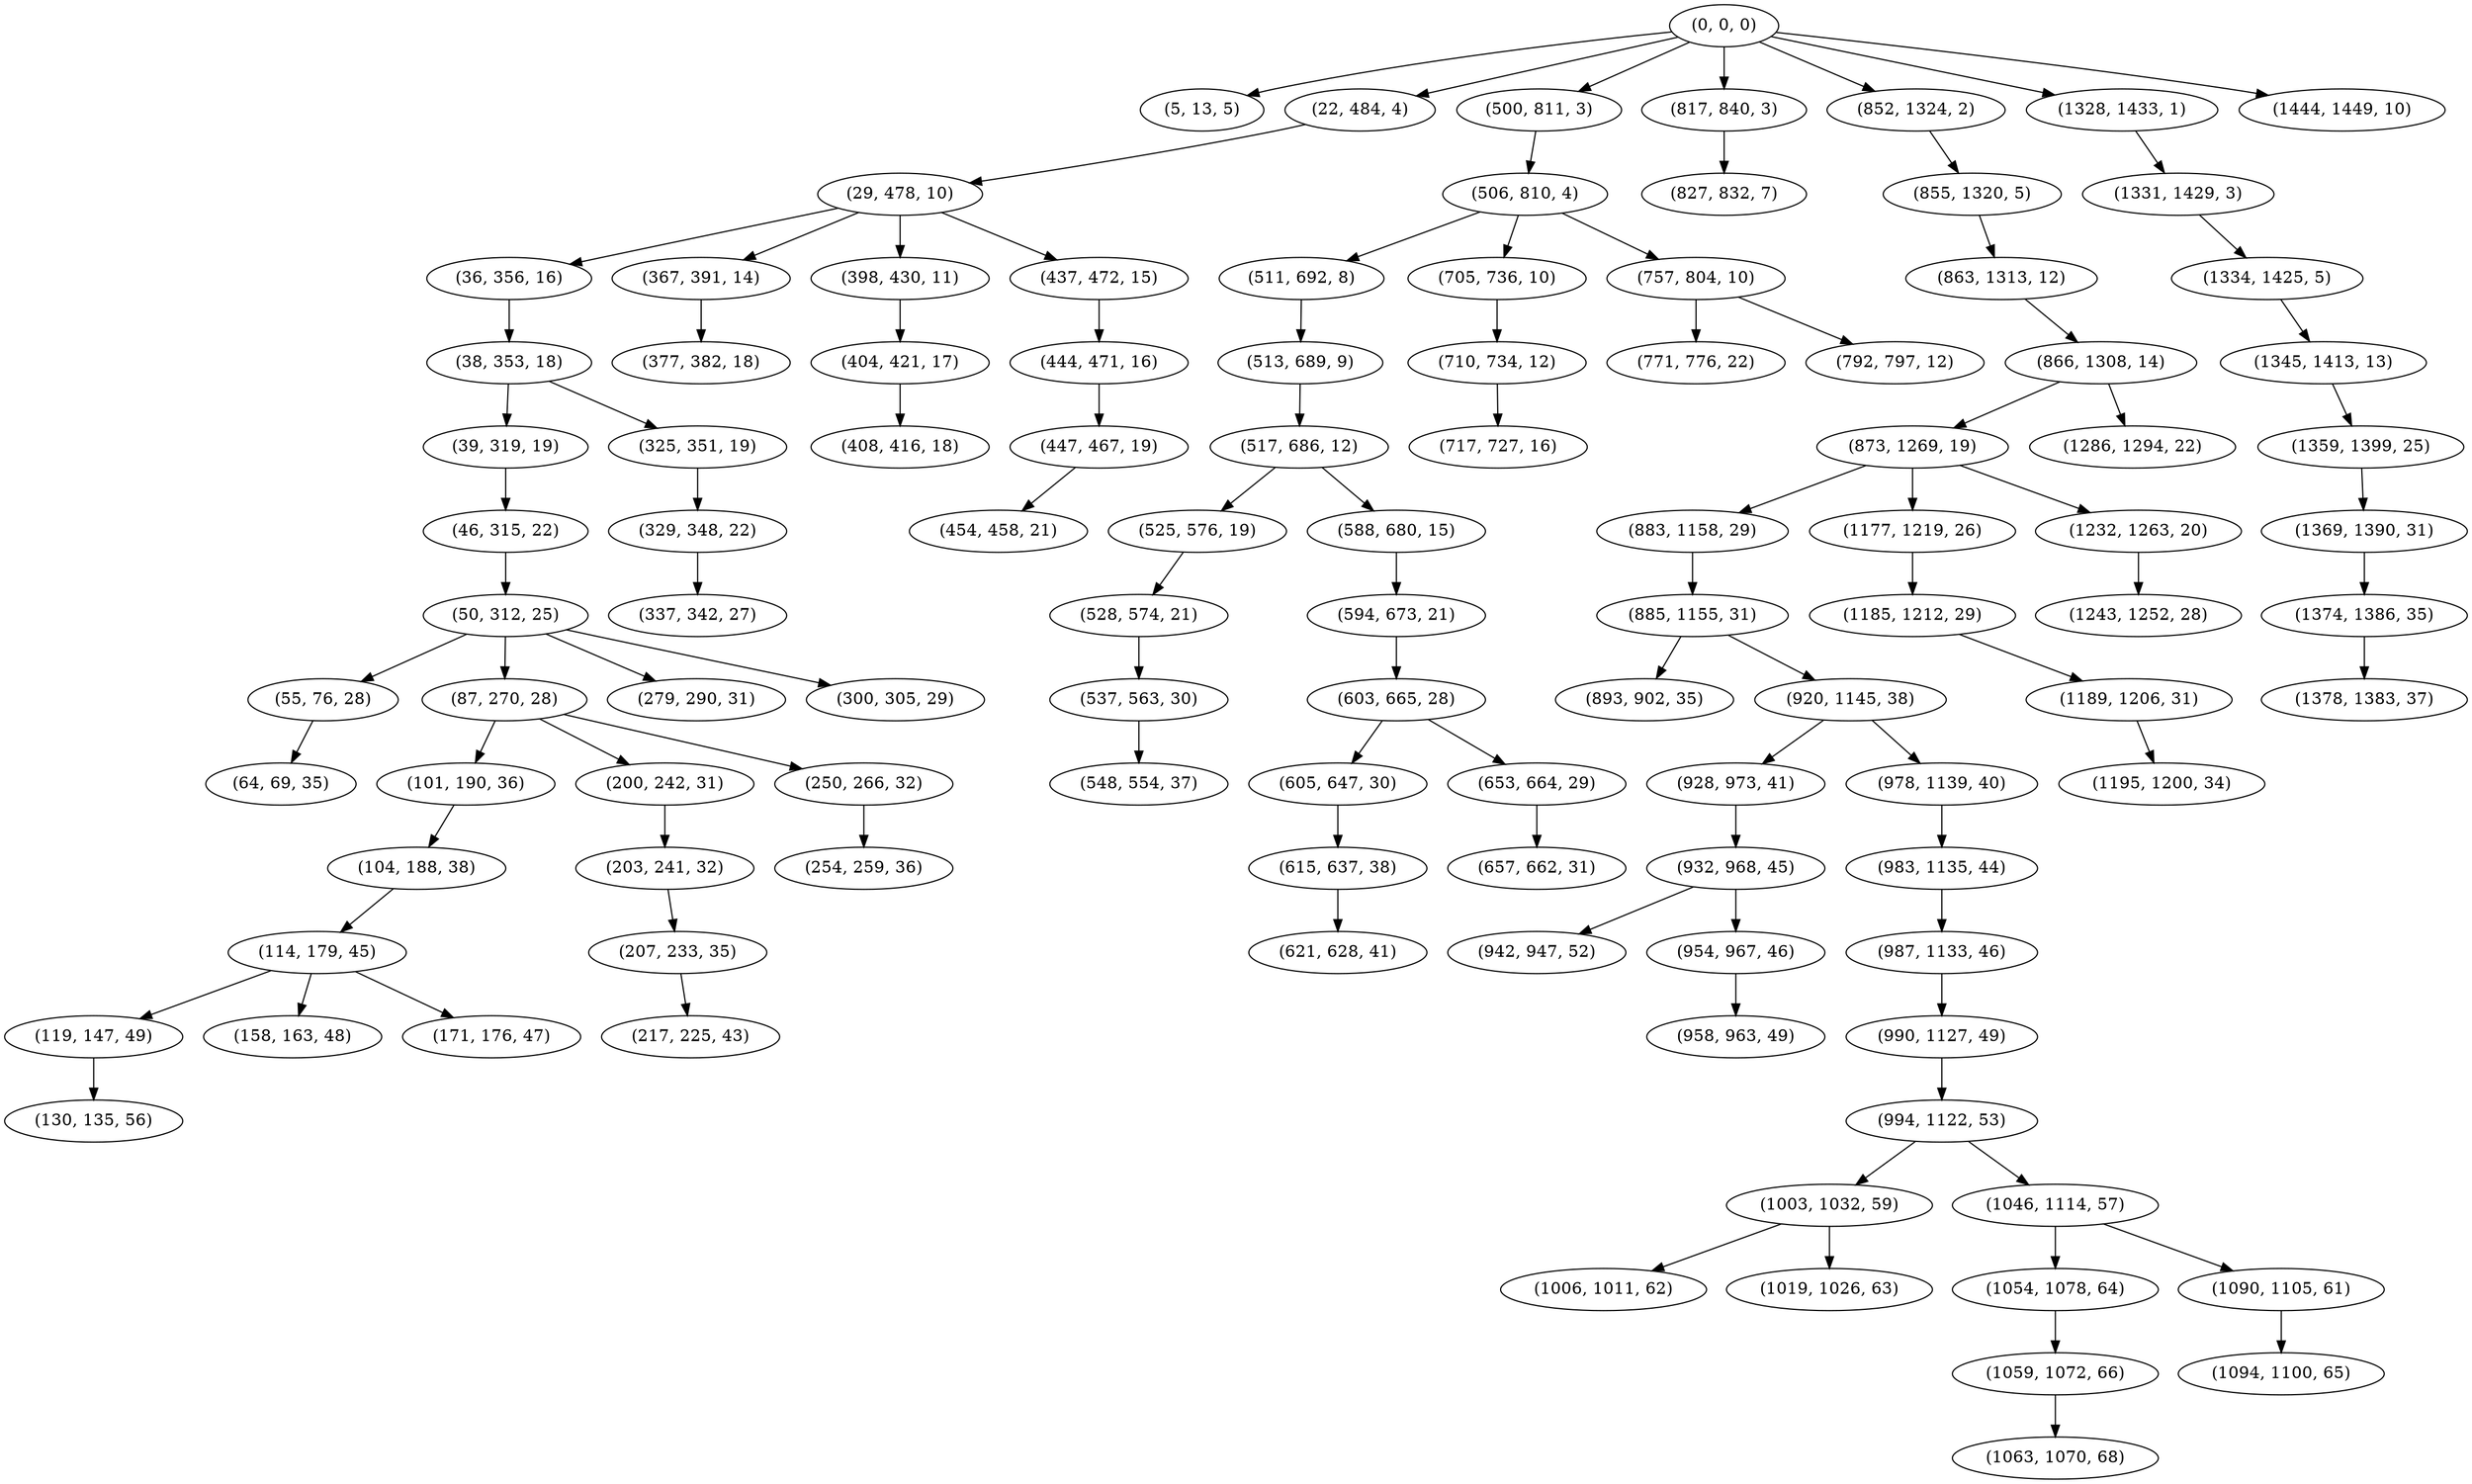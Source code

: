 digraph tree {
    "(0, 0, 0)";
    "(5, 13, 5)";
    "(22, 484, 4)";
    "(29, 478, 10)";
    "(36, 356, 16)";
    "(38, 353, 18)";
    "(39, 319, 19)";
    "(46, 315, 22)";
    "(50, 312, 25)";
    "(55, 76, 28)";
    "(64, 69, 35)";
    "(87, 270, 28)";
    "(101, 190, 36)";
    "(104, 188, 38)";
    "(114, 179, 45)";
    "(119, 147, 49)";
    "(130, 135, 56)";
    "(158, 163, 48)";
    "(171, 176, 47)";
    "(200, 242, 31)";
    "(203, 241, 32)";
    "(207, 233, 35)";
    "(217, 225, 43)";
    "(250, 266, 32)";
    "(254, 259, 36)";
    "(279, 290, 31)";
    "(300, 305, 29)";
    "(325, 351, 19)";
    "(329, 348, 22)";
    "(337, 342, 27)";
    "(367, 391, 14)";
    "(377, 382, 18)";
    "(398, 430, 11)";
    "(404, 421, 17)";
    "(408, 416, 18)";
    "(437, 472, 15)";
    "(444, 471, 16)";
    "(447, 467, 19)";
    "(454, 458, 21)";
    "(500, 811, 3)";
    "(506, 810, 4)";
    "(511, 692, 8)";
    "(513, 689, 9)";
    "(517, 686, 12)";
    "(525, 576, 19)";
    "(528, 574, 21)";
    "(537, 563, 30)";
    "(548, 554, 37)";
    "(588, 680, 15)";
    "(594, 673, 21)";
    "(603, 665, 28)";
    "(605, 647, 30)";
    "(615, 637, 38)";
    "(621, 628, 41)";
    "(653, 664, 29)";
    "(657, 662, 31)";
    "(705, 736, 10)";
    "(710, 734, 12)";
    "(717, 727, 16)";
    "(757, 804, 10)";
    "(771, 776, 22)";
    "(792, 797, 12)";
    "(817, 840, 3)";
    "(827, 832, 7)";
    "(852, 1324, 2)";
    "(855, 1320, 5)";
    "(863, 1313, 12)";
    "(866, 1308, 14)";
    "(873, 1269, 19)";
    "(883, 1158, 29)";
    "(885, 1155, 31)";
    "(893, 902, 35)";
    "(920, 1145, 38)";
    "(928, 973, 41)";
    "(932, 968, 45)";
    "(942, 947, 52)";
    "(954, 967, 46)";
    "(958, 963, 49)";
    "(978, 1139, 40)";
    "(983, 1135, 44)";
    "(987, 1133, 46)";
    "(990, 1127, 49)";
    "(994, 1122, 53)";
    "(1003, 1032, 59)";
    "(1006, 1011, 62)";
    "(1019, 1026, 63)";
    "(1046, 1114, 57)";
    "(1054, 1078, 64)";
    "(1059, 1072, 66)";
    "(1063, 1070, 68)";
    "(1090, 1105, 61)";
    "(1094, 1100, 65)";
    "(1177, 1219, 26)";
    "(1185, 1212, 29)";
    "(1189, 1206, 31)";
    "(1195, 1200, 34)";
    "(1232, 1263, 20)";
    "(1243, 1252, 28)";
    "(1286, 1294, 22)";
    "(1328, 1433, 1)";
    "(1331, 1429, 3)";
    "(1334, 1425, 5)";
    "(1345, 1413, 13)";
    "(1359, 1399, 25)";
    "(1369, 1390, 31)";
    "(1374, 1386, 35)";
    "(1378, 1383, 37)";
    "(1444, 1449, 10)";
    "(0, 0, 0)" -> "(5, 13, 5)";
    "(0, 0, 0)" -> "(22, 484, 4)";
    "(0, 0, 0)" -> "(500, 811, 3)";
    "(0, 0, 0)" -> "(817, 840, 3)";
    "(0, 0, 0)" -> "(852, 1324, 2)";
    "(0, 0, 0)" -> "(1328, 1433, 1)";
    "(0, 0, 0)" -> "(1444, 1449, 10)";
    "(22, 484, 4)" -> "(29, 478, 10)";
    "(29, 478, 10)" -> "(36, 356, 16)";
    "(29, 478, 10)" -> "(367, 391, 14)";
    "(29, 478, 10)" -> "(398, 430, 11)";
    "(29, 478, 10)" -> "(437, 472, 15)";
    "(36, 356, 16)" -> "(38, 353, 18)";
    "(38, 353, 18)" -> "(39, 319, 19)";
    "(38, 353, 18)" -> "(325, 351, 19)";
    "(39, 319, 19)" -> "(46, 315, 22)";
    "(46, 315, 22)" -> "(50, 312, 25)";
    "(50, 312, 25)" -> "(55, 76, 28)";
    "(50, 312, 25)" -> "(87, 270, 28)";
    "(50, 312, 25)" -> "(279, 290, 31)";
    "(50, 312, 25)" -> "(300, 305, 29)";
    "(55, 76, 28)" -> "(64, 69, 35)";
    "(87, 270, 28)" -> "(101, 190, 36)";
    "(87, 270, 28)" -> "(200, 242, 31)";
    "(87, 270, 28)" -> "(250, 266, 32)";
    "(101, 190, 36)" -> "(104, 188, 38)";
    "(104, 188, 38)" -> "(114, 179, 45)";
    "(114, 179, 45)" -> "(119, 147, 49)";
    "(114, 179, 45)" -> "(158, 163, 48)";
    "(114, 179, 45)" -> "(171, 176, 47)";
    "(119, 147, 49)" -> "(130, 135, 56)";
    "(200, 242, 31)" -> "(203, 241, 32)";
    "(203, 241, 32)" -> "(207, 233, 35)";
    "(207, 233, 35)" -> "(217, 225, 43)";
    "(250, 266, 32)" -> "(254, 259, 36)";
    "(325, 351, 19)" -> "(329, 348, 22)";
    "(329, 348, 22)" -> "(337, 342, 27)";
    "(367, 391, 14)" -> "(377, 382, 18)";
    "(398, 430, 11)" -> "(404, 421, 17)";
    "(404, 421, 17)" -> "(408, 416, 18)";
    "(437, 472, 15)" -> "(444, 471, 16)";
    "(444, 471, 16)" -> "(447, 467, 19)";
    "(447, 467, 19)" -> "(454, 458, 21)";
    "(500, 811, 3)" -> "(506, 810, 4)";
    "(506, 810, 4)" -> "(511, 692, 8)";
    "(506, 810, 4)" -> "(705, 736, 10)";
    "(506, 810, 4)" -> "(757, 804, 10)";
    "(511, 692, 8)" -> "(513, 689, 9)";
    "(513, 689, 9)" -> "(517, 686, 12)";
    "(517, 686, 12)" -> "(525, 576, 19)";
    "(517, 686, 12)" -> "(588, 680, 15)";
    "(525, 576, 19)" -> "(528, 574, 21)";
    "(528, 574, 21)" -> "(537, 563, 30)";
    "(537, 563, 30)" -> "(548, 554, 37)";
    "(588, 680, 15)" -> "(594, 673, 21)";
    "(594, 673, 21)" -> "(603, 665, 28)";
    "(603, 665, 28)" -> "(605, 647, 30)";
    "(603, 665, 28)" -> "(653, 664, 29)";
    "(605, 647, 30)" -> "(615, 637, 38)";
    "(615, 637, 38)" -> "(621, 628, 41)";
    "(653, 664, 29)" -> "(657, 662, 31)";
    "(705, 736, 10)" -> "(710, 734, 12)";
    "(710, 734, 12)" -> "(717, 727, 16)";
    "(757, 804, 10)" -> "(771, 776, 22)";
    "(757, 804, 10)" -> "(792, 797, 12)";
    "(817, 840, 3)" -> "(827, 832, 7)";
    "(852, 1324, 2)" -> "(855, 1320, 5)";
    "(855, 1320, 5)" -> "(863, 1313, 12)";
    "(863, 1313, 12)" -> "(866, 1308, 14)";
    "(866, 1308, 14)" -> "(873, 1269, 19)";
    "(866, 1308, 14)" -> "(1286, 1294, 22)";
    "(873, 1269, 19)" -> "(883, 1158, 29)";
    "(873, 1269, 19)" -> "(1177, 1219, 26)";
    "(873, 1269, 19)" -> "(1232, 1263, 20)";
    "(883, 1158, 29)" -> "(885, 1155, 31)";
    "(885, 1155, 31)" -> "(893, 902, 35)";
    "(885, 1155, 31)" -> "(920, 1145, 38)";
    "(920, 1145, 38)" -> "(928, 973, 41)";
    "(920, 1145, 38)" -> "(978, 1139, 40)";
    "(928, 973, 41)" -> "(932, 968, 45)";
    "(932, 968, 45)" -> "(942, 947, 52)";
    "(932, 968, 45)" -> "(954, 967, 46)";
    "(954, 967, 46)" -> "(958, 963, 49)";
    "(978, 1139, 40)" -> "(983, 1135, 44)";
    "(983, 1135, 44)" -> "(987, 1133, 46)";
    "(987, 1133, 46)" -> "(990, 1127, 49)";
    "(990, 1127, 49)" -> "(994, 1122, 53)";
    "(994, 1122, 53)" -> "(1003, 1032, 59)";
    "(994, 1122, 53)" -> "(1046, 1114, 57)";
    "(1003, 1032, 59)" -> "(1006, 1011, 62)";
    "(1003, 1032, 59)" -> "(1019, 1026, 63)";
    "(1046, 1114, 57)" -> "(1054, 1078, 64)";
    "(1046, 1114, 57)" -> "(1090, 1105, 61)";
    "(1054, 1078, 64)" -> "(1059, 1072, 66)";
    "(1059, 1072, 66)" -> "(1063, 1070, 68)";
    "(1090, 1105, 61)" -> "(1094, 1100, 65)";
    "(1177, 1219, 26)" -> "(1185, 1212, 29)";
    "(1185, 1212, 29)" -> "(1189, 1206, 31)";
    "(1189, 1206, 31)" -> "(1195, 1200, 34)";
    "(1232, 1263, 20)" -> "(1243, 1252, 28)";
    "(1328, 1433, 1)" -> "(1331, 1429, 3)";
    "(1331, 1429, 3)" -> "(1334, 1425, 5)";
    "(1334, 1425, 5)" -> "(1345, 1413, 13)";
    "(1345, 1413, 13)" -> "(1359, 1399, 25)";
    "(1359, 1399, 25)" -> "(1369, 1390, 31)";
    "(1369, 1390, 31)" -> "(1374, 1386, 35)";
    "(1374, 1386, 35)" -> "(1378, 1383, 37)";
}
